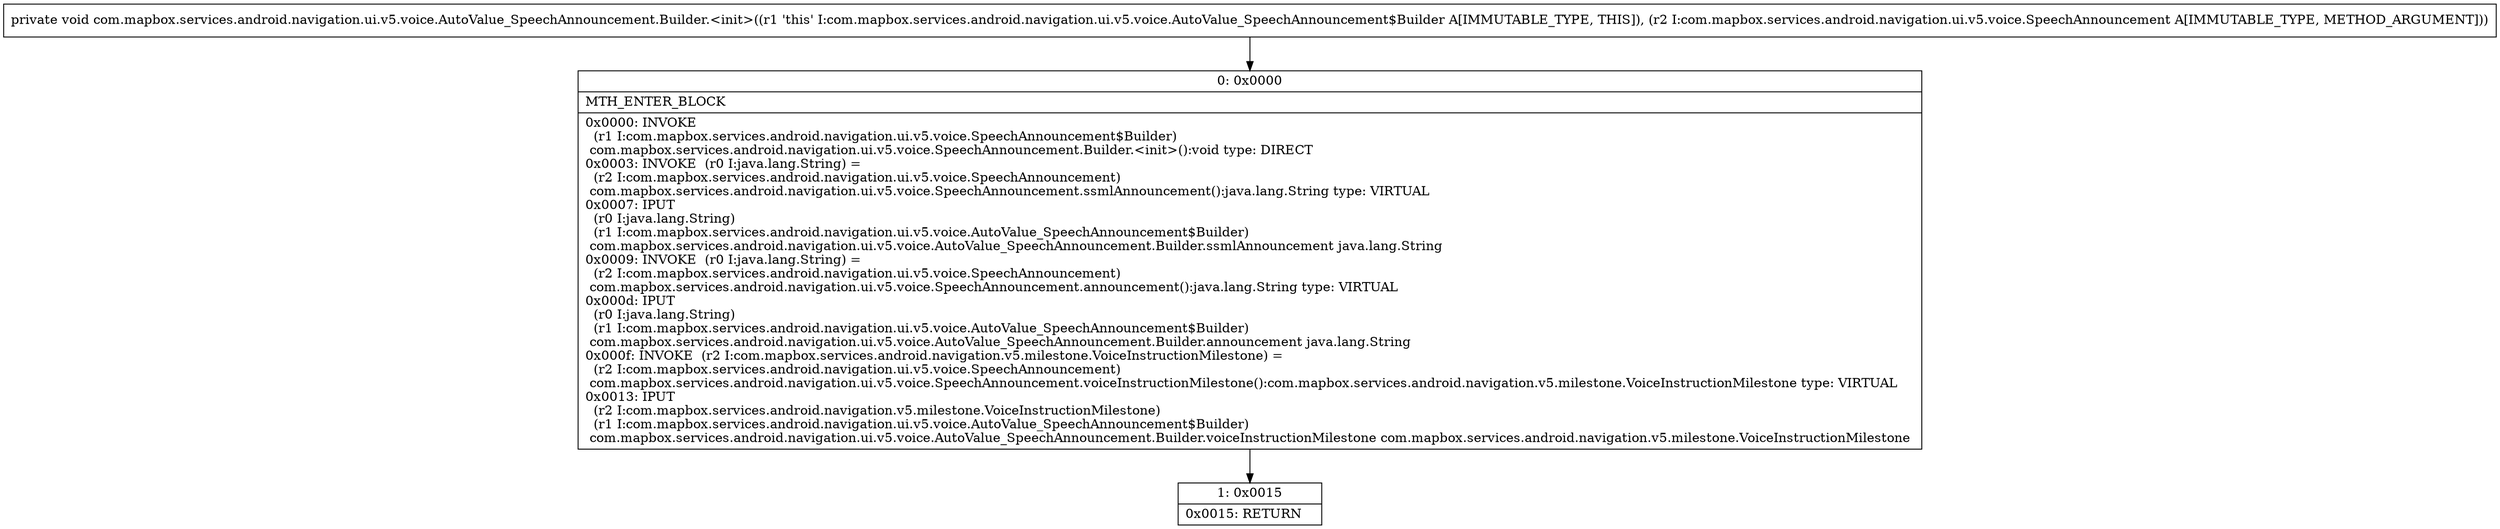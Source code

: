 digraph "CFG forcom.mapbox.services.android.navigation.ui.v5.voice.AutoValue_SpeechAnnouncement.Builder.\<init\>(Lcom\/mapbox\/services\/android\/navigation\/ui\/v5\/voice\/SpeechAnnouncement;)V" {
Node_0 [shape=record,label="{0\:\ 0x0000|MTH_ENTER_BLOCK\l|0x0000: INVOKE  \l  (r1 I:com.mapbox.services.android.navigation.ui.v5.voice.SpeechAnnouncement$Builder)\l com.mapbox.services.android.navigation.ui.v5.voice.SpeechAnnouncement.Builder.\<init\>():void type: DIRECT \l0x0003: INVOKE  (r0 I:java.lang.String) = \l  (r2 I:com.mapbox.services.android.navigation.ui.v5.voice.SpeechAnnouncement)\l com.mapbox.services.android.navigation.ui.v5.voice.SpeechAnnouncement.ssmlAnnouncement():java.lang.String type: VIRTUAL \l0x0007: IPUT  \l  (r0 I:java.lang.String)\l  (r1 I:com.mapbox.services.android.navigation.ui.v5.voice.AutoValue_SpeechAnnouncement$Builder)\l com.mapbox.services.android.navigation.ui.v5.voice.AutoValue_SpeechAnnouncement.Builder.ssmlAnnouncement java.lang.String \l0x0009: INVOKE  (r0 I:java.lang.String) = \l  (r2 I:com.mapbox.services.android.navigation.ui.v5.voice.SpeechAnnouncement)\l com.mapbox.services.android.navigation.ui.v5.voice.SpeechAnnouncement.announcement():java.lang.String type: VIRTUAL \l0x000d: IPUT  \l  (r0 I:java.lang.String)\l  (r1 I:com.mapbox.services.android.navigation.ui.v5.voice.AutoValue_SpeechAnnouncement$Builder)\l com.mapbox.services.android.navigation.ui.v5.voice.AutoValue_SpeechAnnouncement.Builder.announcement java.lang.String \l0x000f: INVOKE  (r2 I:com.mapbox.services.android.navigation.v5.milestone.VoiceInstructionMilestone) = \l  (r2 I:com.mapbox.services.android.navigation.ui.v5.voice.SpeechAnnouncement)\l com.mapbox.services.android.navigation.ui.v5.voice.SpeechAnnouncement.voiceInstructionMilestone():com.mapbox.services.android.navigation.v5.milestone.VoiceInstructionMilestone type: VIRTUAL \l0x0013: IPUT  \l  (r2 I:com.mapbox.services.android.navigation.v5.milestone.VoiceInstructionMilestone)\l  (r1 I:com.mapbox.services.android.navigation.ui.v5.voice.AutoValue_SpeechAnnouncement$Builder)\l com.mapbox.services.android.navigation.ui.v5.voice.AutoValue_SpeechAnnouncement.Builder.voiceInstructionMilestone com.mapbox.services.android.navigation.v5.milestone.VoiceInstructionMilestone \l}"];
Node_1 [shape=record,label="{1\:\ 0x0015|0x0015: RETURN   \l}"];
MethodNode[shape=record,label="{private void com.mapbox.services.android.navigation.ui.v5.voice.AutoValue_SpeechAnnouncement.Builder.\<init\>((r1 'this' I:com.mapbox.services.android.navigation.ui.v5.voice.AutoValue_SpeechAnnouncement$Builder A[IMMUTABLE_TYPE, THIS]), (r2 I:com.mapbox.services.android.navigation.ui.v5.voice.SpeechAnnouncement A[IMMUTABLE_TYPE, METHOD_ARGUMENT])) }"];
MethodNode -> Node_0;
Node_0 -> Node_1;
}

